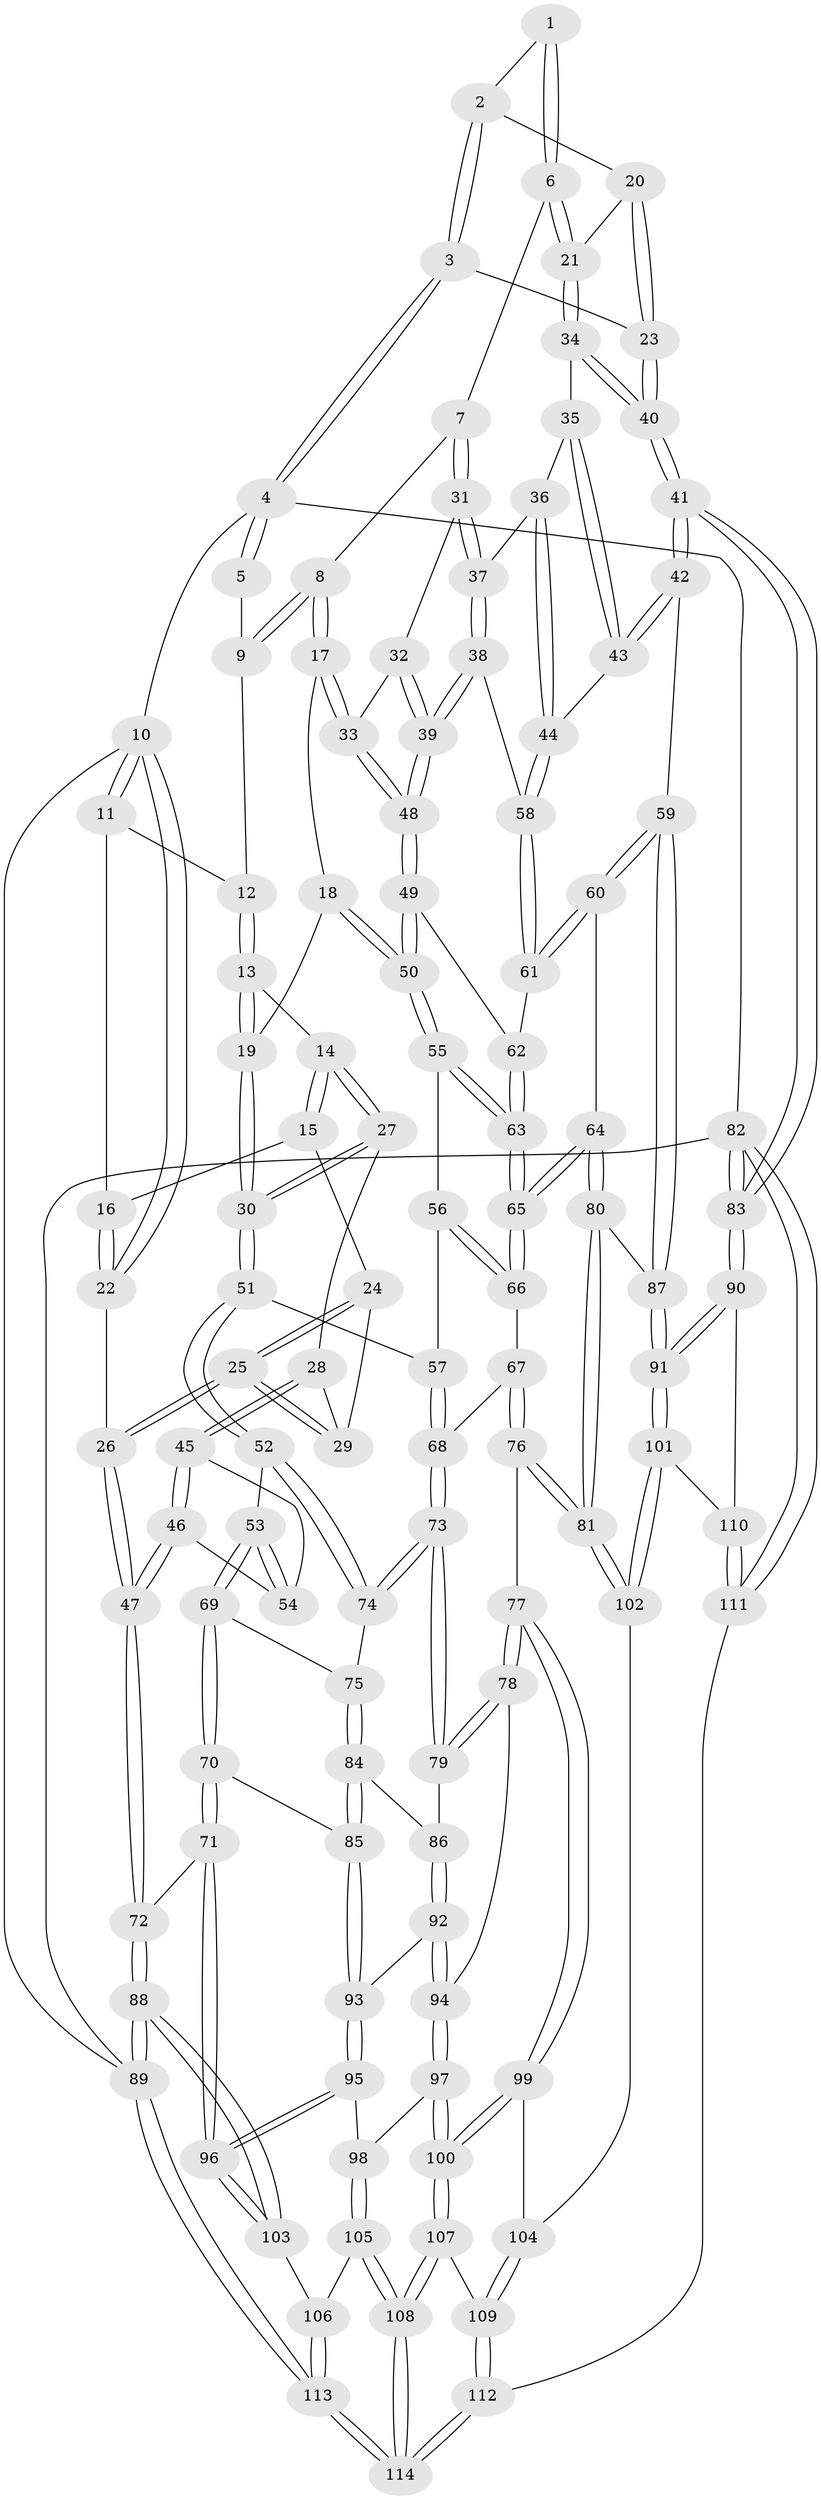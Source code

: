 // Generated by graph-tools (version 1.1) at 2025/03/03/09/25 03:03:11]
// undirected, 114 vertices, 282 edges
graph export_dot {
graph [start="1"]
  node [color=gray90,style=filled];
  1 [pos="+0.836559217155894+0.016111059947690468"];
  2 [pos="+0.9471866213684719+0.07899969625167585"];
  3 [pos="+1+0.11507362650053134"];
  4 [pos="+1+0"];
  5 [pos="+0.7586757205695359+0"];
  6 [pos="+0.7940733667901012+0.1321540274154196"];
  7 [pos="+0.7388897118819913+0.15071239254322055"];
  8 [pos="+0.6170429342120916+0.1089823482743053"];
  9 [pos="+0.5386952643236629+0"];
  10 [pos="+0+0"];
  11 [pos="+0.14941294549133993+0"];
  12 [pos="+0.40146368658013576+0"];
  13 [pos="+0.35424561160120194+0.01814582356536351"];
  14 [pos="+0.2768653412220794+0.11170509478778437"];
  15 [pos="+0.12182000766796376+0.1140967993032021"];
  16 [pos="+0.09015651592966409+0.06510951897219934"];
  17 [pos="+0.6122241044408839+0.11900466649421478"];
  18 [pos="+0.4655244676509359+0.21873450707776712"];
  19 [pos="+0.44791728308132245+0.21817370158350913"];
  20 [pos="+0.8921291277158667+0.15647287732419435"];
  21 [pos="+0.8471770077653914+0.17862830595218812"];
  22 [pos="+0+0.18871565821420538"];
  23 [pos="+1+0.2765567657089899"];
  24 [pos="+0.11731486027216242+0.13848363076649448"];
  25 [pos="+0+0.24338326857675688"];
  26 [pos="+0+0.34413102916854427"];
  27 [pos="+0.26284422387901346+0.22188945675419747"];
  28 [pos="+0.1658246665366236+0.24132140787265302"];
  29 [pos="+0.14617672047337854+0.21507672926612723"];
  30 [pos="+0.346178820697345+0.3333688483544815"];
  31 [pos="+0.7386725150511213+0.15566583872793763"];
  32 [pos="+0.6967150864087213+0.2151076755556172"];
  33 [pos="+0.6232398851881986+0.25676649063257795"];
  34 [pos="+0.8575392587057866+0.21520870403227102"];
  35 [pos="+0.8551327320029447+0.22073811104076382"];
  36 [pos="+0.7712906479306699+0.26563859144147456"];
  37 [pos="+0.746672215585055+0.26201717593128"];
  38 [pos="+0.7016931171263794+0.30640135557197484"];
  39 [pos="+0.6574142711750809+0.3209316884375973"];
  40 [pos="+1+0.30900580371047737"];
  41 [pos="+1+0.4059427739823471"];
  42 [pos="+1+0.432821363932368"];
  43 [pos="+0.858745723822561+0.3296750529830172"];
  44 [pos="+0.8364965721826685+0.33311996921958353"];
  45 [pos="+0.14971177125244478+0.2737371575970215"];
  46 [pos="+0+0.35090281013518765"];
  47 [pos="+0+0.38415739153102707"];
  48 [pos="+0.624914567178262+0.33410022608771583"];
  49 [pos="+0.6208367671186976+0.3394301667045286"];
  50 [pos="+0.6083337999488452+0.3480204184309204"];
  51 [pos="+0.34414463214216817+0.3748674835581449"];
  52 [pos="+0.3358103696719952+0.38600033631287534"];
  53 [pos="+0.2601561585435652+0.4233376936748034"];
  54 [pos="+0.2014909443743043+0.37530053155327187"];
  55 [pos="+0.6011480969403088+0.36054421756761446"];
  56 [pos="+0.5693115342061638+0.3821738285272038"];
  57 [pos="+0.4178234396260418+0.3875590472470102"];
  58 [pos="+0.7960072498750743+0.36079707379499"];
  59 [pos="+0.92760657004367+0.5198933005085201"];
  60 [pos="+0.8370381308196444+0.4945871106017214"];
  61 [pos="+0.7793797212453661+0.4177434211863963"];
  62 [pos="+0.7466759983980763+0.4175942978479507"];
  63 [pos="+0.6788668297504794+0.5115642184733454"];
  64 [pos="+0.6918492742395718+0.5485860693167289"];
  65 [pos="+0.6793341728219565+0.5146636063927519"];
  66 [pos="+0.5418891652339928+0.49364541194656414"];
  67 [pos="+0.5301559365686386+0.5148752505302895"];
  68 [pos="+0.5009088180556562+0.5122608012025318"];
  69 [pos="+0.25634260946943677+0.42883250226571645"];
  70 [pos="+0.09404618453031643+0.5767010213159487"];
  71 [pos="+0+0.5598422747308498"];
  72 [pos="+0+0.5383965035572622"];
  73 [pos="+0.410544075212688+0.5402627850420874"];
  74 [pos="+0.39853110161892685+0.5238466931631736"];
  75 [pos="+0.3073485391624777+0.5648548574643799"];
  76 [pos="+0.5982060546852235+0.696692779065068"];
  77 [pos="+0.5418083167079202+0.6931678142064259"];
  78 [pos="+0.5291023260975511+0.687534363679411"];
  79 [pos="+0.4119714540195605+0.6231457641049684"];
  80 [pos="+0.6497793586617944+0.6810991425678163"];
  81 [pos="+0.6207401574565635+0.7068952643467761"];
  82 [pos="+1+1"];
  83 [pos="+1+1"];
  84 [pos="+0.3059041263461415+0.582262757952438"];
  85 [pos="+0.13064894117221043+0.6097614176035391"];
  86 [pos="+0.3565661999353937+0.6445129513147122"];
  87 [pos="+0.8765400432438378+0.6547391769185843"];
  88 [pos="+0+0.8058548483227734"];
  89 [pos="+0+1"];
  90 [pos="+1+0.9995205173390631"];
  91 [pos="+1+0.9188564599284166"];
  92 [pos="+0.33799556781212825+0.6659906940826996"];
  93 [pos="+0.16771468501992137+0.6578019074081397"];
  94 [pos="+0.3377565973337337+0.7427132202084167"];
  95 [pos="+0.19057388622959198+0.7516737938075138"];
  96 [pos="+0.08925862889703327+0.8282792924669122"];
  97 [pos="+0.3285499386483391+0.7952797256337849"];
  98 [pos="+0.23625189696580834+0.7937704275690189"];
  99 [pos="+0.3707842078776812+0.8238941527042728"];
  100 [pos="+0.3631869353122875+0.8272365654519559"];
  101 [pos="+0.6363017160689817+0.77002706828931"];
  102 [pos="+0.6303810322160045+0.7580733829768503"];
  103 [pos="+0.08545874164760323+0.8444283692884182"];
  104 [pos="+0.506956564422599+0.8431383979777687"];
  105 [pos="+0.19660859484588133+0.9275842650057586"];
  106 [pos="+0.09083369081457483+0.8734761353719066"];
  107 [pos="+0.36732711516738936+0.8724504060118163"];
  108 [pos="+0.2233104685660643+0.9907399678350983"];
  109 [pos="+0.44392364167262577+0.9558141668430488"];
  110 [pos="+0.6312330423450632+0.9009975179125712"];
  111 [pos="+0.5640788334900446+1"];
  112 [pos="+0.5264079961974641+1"];
  113 [pos="+0+1"];
  114 [pos="+0.20696727851265628+1"];
  1 -- 2;
  1 -- 6;
  1 -- 6;
  2 -- 3;
  2 -- 3;
  2 -- 20;
  3 -- 4;
  3 -- 4;
  3 -- 23;
  4 -- 5;
  4 -- 5;
  4 -- 10;
  4 -- 82;
  5 -- 9;
  6 -- 7;
  6 -- 21;
  6 -- 21;
  7 -- 8;
  7 -- 31;
  7 -- 31;
  8 -- 9;
  8 -- 9;
  8 -- 17;
  8 -- 17;
  9 -- 12;
  10 -- 11;
  10 -- 11;
  10 -- 22;
  10 -- 22;
  10 -- 89;
  11 -- 12;
  11 -- 16;
  12 -- 13;
  12 -- 13;
  13 -- 14;
  13 -- 19;
  13 -- 19;
  14 -- 15;
  14 -- 15;
  14 -- 27;
  14 -- 27;
  15 -- 16;
  15 -- 24;
  16 -- 22;
  16 -- 22;
  17 -- 18;
  17 -- 33;
  17 -- 33;
  18 -- 19;
  18 -- 50;
  18 -- 50;
  19 -- 30;
  19 -- 30;
  20 -- 21;
  20 -- 23;
  20 -- 23;
  21 -- 34;
  21 -- 34;
  22 -- 26;
  23 -- 40;
  23 -- 40;
  24 -- 25;
  24 -- 25;
  24 -- 29;
  25 -- 26;
  25 -- 26;
  25 -- 29;
  25 -- 29;
  26 -- 47;
  26 -- 47;
  27 -- 28;
  27 -- 30;
  27 -- 30;
  28 -- 29;
  28 -- 45;
  28 -- 45;
  30 -- 51;
  30 -- 51;
  31 -- 32;
  31 -- 37;
  31 -- 37;
  32 -- 33;
  32 -- 39;
  32 -- 39;
  33 -- 48;
  33 -- 48;
  34 -- 35;
  34 -- 40;
  34 -- 40;
  35 -- 36;
  35 -- 43;
  35 -- 43;
  36 -- 37;
  36 -- 44;
  36 -- 44;
  37 -- 38;
  37 -- 38;
  38 -- 39;
  38 -- 39;
  38 -- 58;
  39 -- 48;
  39 -- 48;
  40 -- 41;
  40 -- 41;
  41 -- 42;
  41 -- 42;
  41 -- 83;
  41 -- 83;
  42 -- 43;
  42 -- 43;
  42 -- 59;
  43 -- 44;
  44 -- 58;
  44 -- 58;
  45 -- 46;
  45 -- 46;
  45 -- 54;
  46 -- 47;
  46 -- 47;
  46 -- 54;
  47 -- 72;
  47 -- 72;
  48 -- 49;
  48 -- 49;
  49 -- 50;
  49 -- 50;
  49 -- 62;
  50 -- 55;
  50 -- 55;
  51 -- 52;
  51 -- 52;
  51 -- 57;
  52 -- 53;
  52 -- 74;
  52 -- 74;
  53 -- 54;
  53 -- 54;
  53 -- 69;
  53 -- 69;
  55 -- 56;
  55 -- 63;
  55 -- 63;
  56 -- 57;
  56 -- 66;
  56 -- 66;
  57 -- 68;
  57 -- 68;
  58 -- 61;
  58 -- 61;
  59 -- 60;
  59 -- 60;
  59 -- 87;
  59 -- 87;
  60 -- 61;
  60 -- 61;
  60 -- 64;
  61 -- 62;
  62 -- 63;
  62 -- 63;
  63 -- 65;
  63 -- 65;
  64 -- 65;
  64 -- 65;
  64 -- 80;
  64 -- 80;
  65 -- 66;
  65 -- 66;
  66 -- 67;
  67 -- 68;
  67 -- 76;
  67 -- 76;
  68 -- 73;
  68 -- 73;
  69 -- 70;
  69 -- 70;
  69 -- 75;
  70 -- 71;
  70 -- 71;
  70 -- 85;
  71 -- 72;
  71 -- 96;
  71 -- 96;
  72 -- 88;
  72 -- 88;
  73 -- 74;
  73 -- 74;
  73 -- 79;
  73 -- 79;
  74 -- 75;
  75 -- 84;
  75 -- 84;
  76 -- 77;
  76 -- 81;
  76 -- 81;
  77 -- 78;
  77 -- 78;
  77 -- 99;
  77 -- 99;
  78 -- 79;
  78 -- 79;
  78 -- 94;
  79 -- 86;
  80 -- 81;
  80 -- 81;
  80 -- 87;
  81 -- 102;
  81 -- 102;
  82 -- 83;
  82 -- 83;
  82 -- 111;
  82 -- 111;
  82 -- 89;
  83 -- 90;
  83 -- 90;
  84 -- 85;
  84 -- 85;
  84 -- 86;
  85 -- 93;
  85 -- 93;
  86 -- 92;
  86 -- 92;
  87 -- 91;
  87 -- 91;
  88 -- 89;
  88 -- 89;
  88 -- 103;
  88 -- 103;
  89 -- 113;
  89 -- 113;
  90 -- 91;
  90 -- 91;
  90 -- 110;
  91 -- 101;
  91 -- 101;
  92 -- 93;
  92 -- 94;
  92 -- 94;
  93 -- 95;
  93 -- 95;
  94 -- 97;
  94 -- 97;
  95 -- 96;
  95 -- 96;
  95 -- 98;
  96 -- 103;
  96 -- 103;
  97 -- 98;
  97 -- 100;
  97 -- 100;
  98 -- 105;
  98 -- 105;
  99 -- 100;
  99 -- 100;
  99 -- 104;
  100 -- 107;
  100 -- 107;
  101 -- 102;
  101 -- 102;
  101 -- 110;
  102 -- 104;
  103 -- 106;
  104 -- 109;
  104 -- 109;
  105 -- 106;
  105 -- 108;
  105 -- 108;
  106 -- 113;
  106 -- 113;
  107 -- 108;
  107 -- 108;
  107 -- 109;
  108 -- 114;
  108 -- 114;
  109 -- 112;
  109 -- 112;
  110 -- 111;
  110 -- 111;
  111 -- 112;
  112 -- 114;
  112 -- 114;
  113 -- 114;
  113 -- 114;
}
